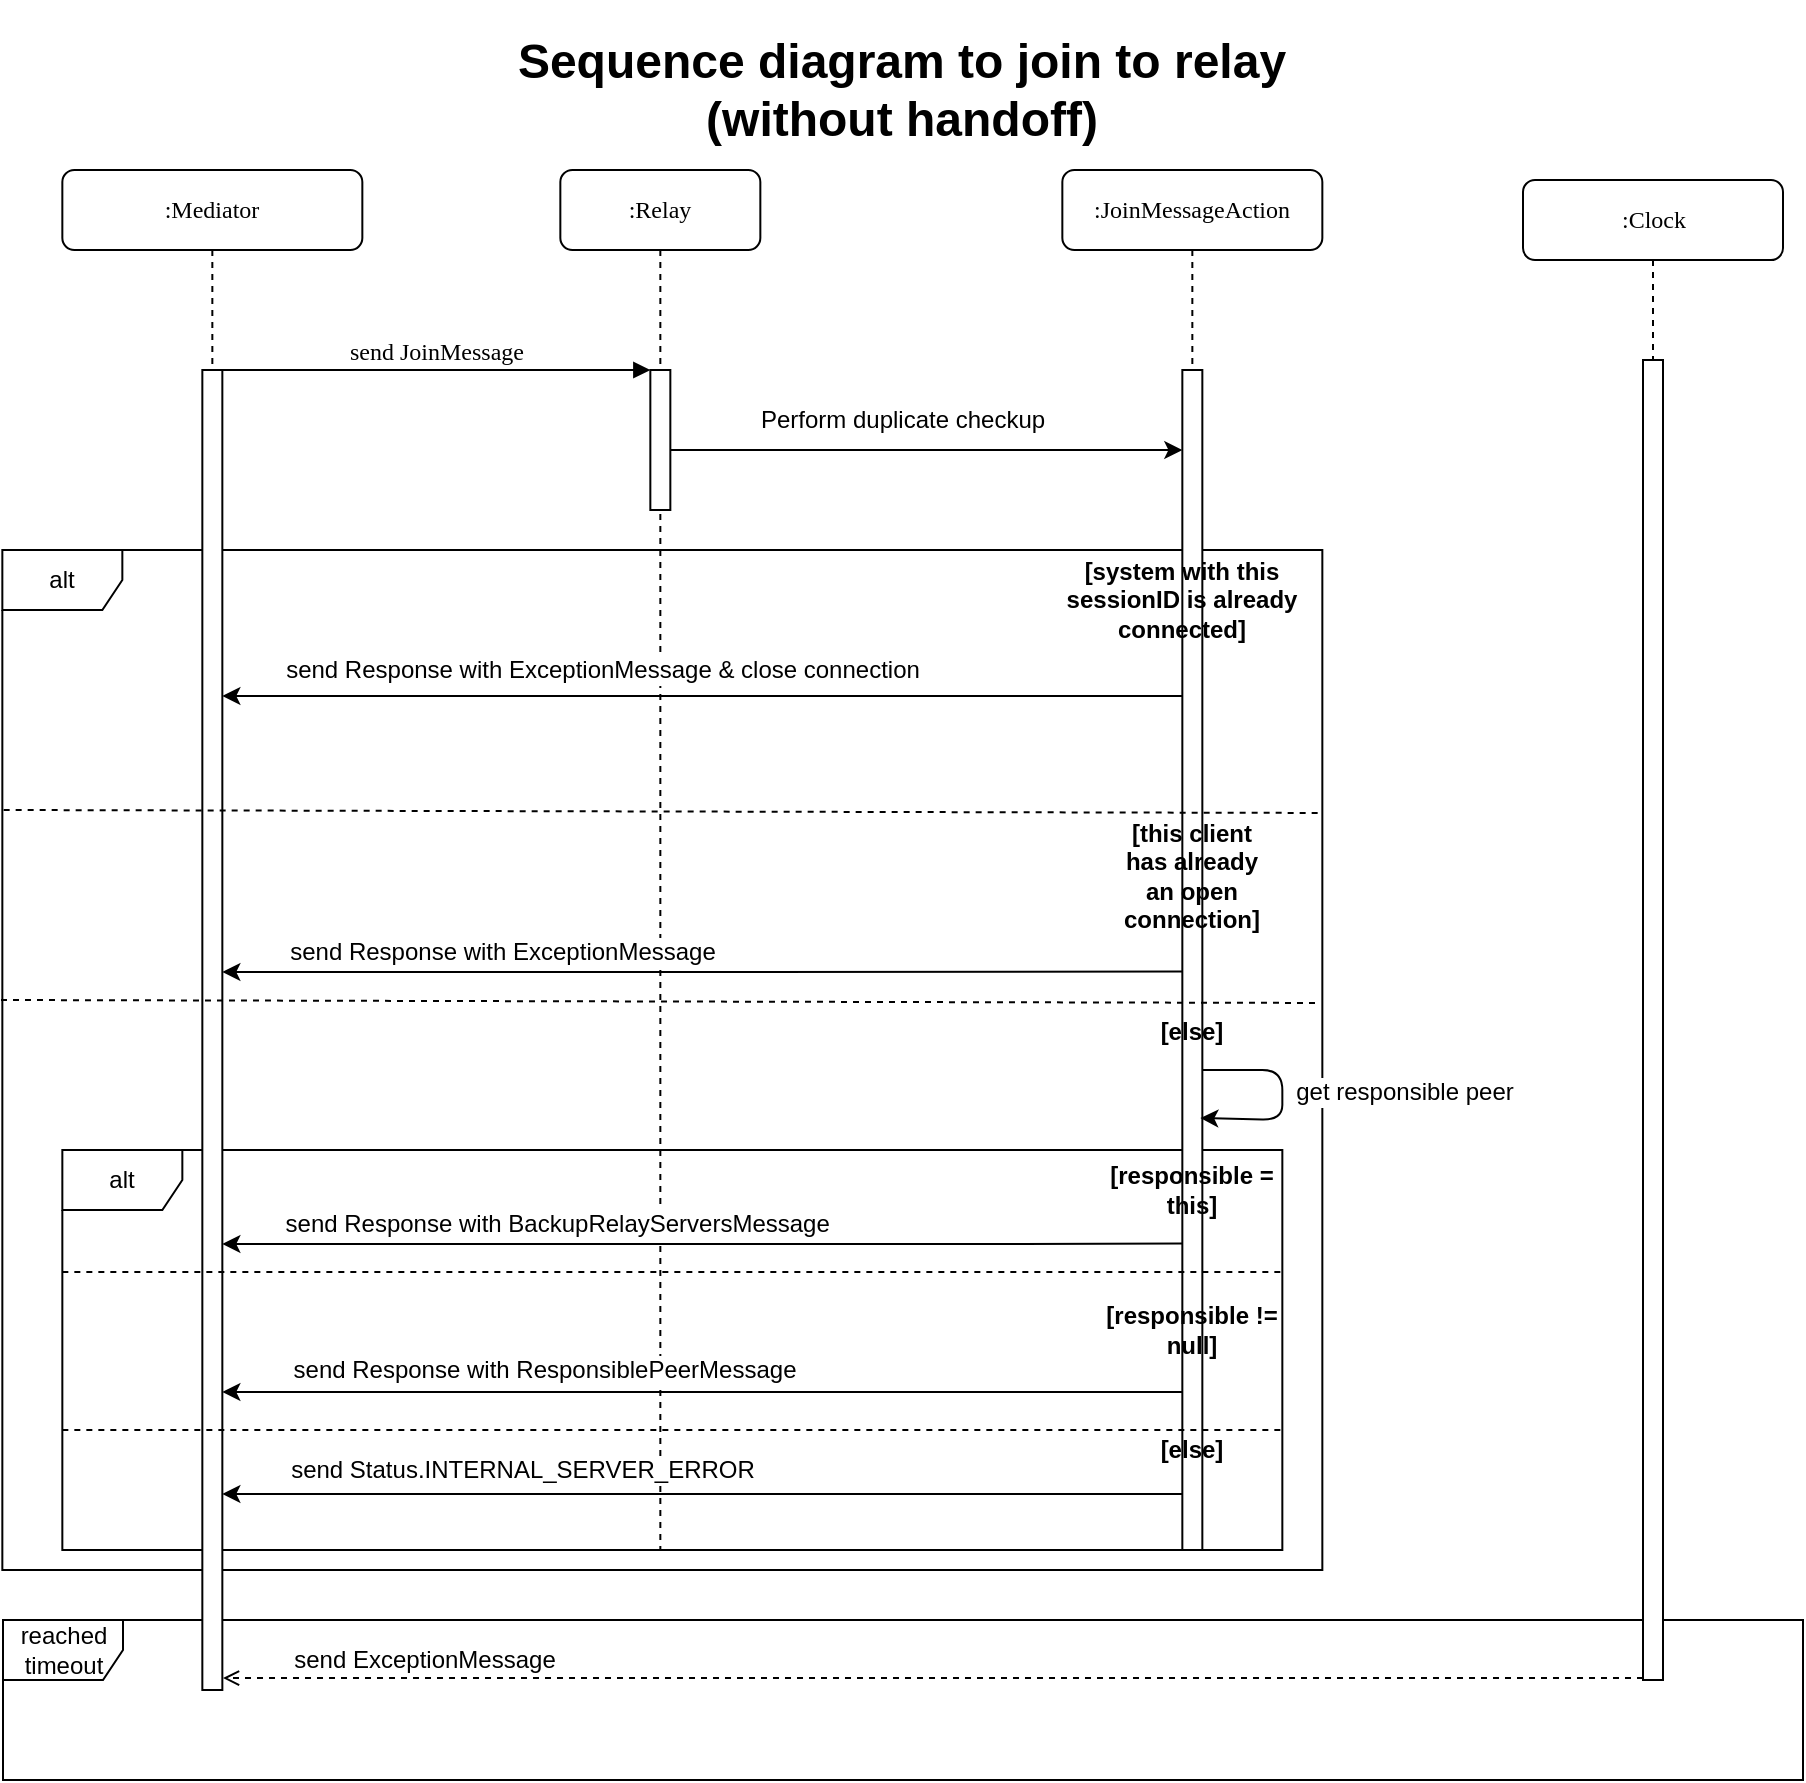 <mxfile version="12.4.2" type="device" pages="1"><diagram name="Page-1" id="13e1069c-82ec-6db2-03f1-153e76fe0fe0"><mxGraphModel dx="1422" dy="1672" grid="1" gridSize="10" guides="1" tooltips="1" connect="1" arrows="1" fold="1" page="1" pageScale="1" pageWidth="1100" pageHeight="850" background="#ffffff" math="0" shadow="0"><root><mxCell id="0"/><mxCell id="1" parent="0"/><mxCell id="vZoe6MJ_J5IXeUb3dG8q-48" value="reached timeout" style="shape=umlFrame;whiteSpace=wrap;html=1;" parent="1" vertex="1"><mxGeometry x="100.5" y="785" width="900" height="80" as="geometry"/></mxCell><mxCell id="vZoe6MJ_J5IXeUb3dG8q-27" value="alt" style="shape=umlFrame;whiteSpace=wrap;html=1;" parent="1" vertex="1"><mxGeometry x="130.17" y="550" width="610" height="200" as="geometry"/></mxCell><mxCell id="vZoe6MJ_J5IXeUb3dG8q-7" value="alt" style="shape=umlFrame;whiteSpace=wrap;html=1;" parent="1" vertex="1"><mxGeometry x="100.17" y="250" width="660" height="510" as="geometry"/></mxCell><mxCell id="7baba1c4bc27f4b0-2" value=":Relay" style="shape=umlLifeline;perimeter=lifelinePerimeter;whiteSpace=wrap;html=1;container=1;collapsible=0;recursiveResize=0;outlineConnect=0;rounded=1;shadow=0;comic=0;labelBackgroundColor=none;strokeWidth=1;fontFamily=Verdana;fontSize=12;align=center;" parent="1" vertex="1"><mxGeometry x="379.17" y="60" width="100" height="690" as="geometry"/></mxCell><mxCell id="7baba1c4bc27f4b0-10" value="" style="html=1;points=[];perimeter=orthogonalPerimeter;rounded=0;shadow=0;comic=0;labelBackgroundColor=none;strokeWidth=1;fontFamily=Verdana;fontSize=12;align=center;" parent="7baba1c4bc27f4b0-2" vertex="1"><mxGeometry x="45" y="100" width="10" height="70" as="geometry"/></mxCell><mxCell id="7baba1c4bc27f4b0-8" value=":Mediator" style="shape=umlLifeline;perimeter=lifelinePerimeter;whiteSpace=wrap;html=1;container=1;collapsible=0;recursiveResize=0;outlineConnect=0;rounded=1;shadow=0;comic=0;labelBackgroundColor=none;strokeWidth=1;fontFamily=Verdana;fontSize=12;align=center;" parent="1" vertex="1"><mxGeometry x="130.17" y="60" width="150" height="760" as="geometry"/></mxCell><mxCell id="7baba1c4bc27f4b0-9" value="" style="html=1;points=[];perimeter=orthogonalPerimeter;rounded=0;shadow=0;comic=0;labelBackgroundColor=none;strokeWidth=1;fontFamily=Verdana;fontSize=12;align=center;" parent="7baba1c4bc27f4b0-8" vertex="1"><mxGeometry x="70" y="100" width="10" height="660" as="geometry"/></mxCell><mxCell id="7baba1c4bc27f4b0-11" value="send JoinMessage" style="html=1;verticalAlign=bottom;endArrow=block;entryX=0;entryY=0;labelBackgroundColor=none;fontFamily=Verdana;fontSize=12;edgeStyle=elbowEdgeStyle;elbow=vertical;" parent="1" source="7baba1c4bc27f4b0-9" target="7baba1c4bc27f4b0-10" edge="1"><mxGeometry relative="1" as="geometry"><mxPoint x="250.17" y="170" as="sourcePoint"/></mxGeometry></mxCell><mxCell id="vZoe6MJ_J5IXeUb3dG8q-1" value="&lt;h1&gt;Sequence diagram to join to relay (without handoff)&lt;/h1&gt;" style="text;html=1;strokeColor=none;fillColor=none;align=center;verticalAlign=middle;whiteSpace=wrap;rounded=0;" parent="1" vertex="1"><mxGeometry x="350" y="10" width="400" height="20" as="geometry"/></mxCell><mxCell id="vZoe6MJ_J5IXeUb3dG8q-3" value=":JoinMessageAction" style="shape=umlLifeline;perimeter=lifelinePerimeter;whiteSpace=wrap;html=1;container=1;collapsible=0;recursiveResize=0;outlineConnect=0;rounded=1;shadow=0;comic=0;labelBackgroundColor=none;strokeWidth=1;fontFamily=Verdana;fontSize=12;align=center;" parent="1" vertex="1"><mxGeometry x="630.17" y="60" width="130" height="690" as="geometry"/></mxCell><mxCell id="vZoe6MJ_J5IXeUb3dG8q-4" value="" style="html=1;points=[];perimeter=orthogonalPerimeter;rounded=0;shadow=0;comic=0;labelBackgroundColor=none;strokeWidth=1;fontFamily=Verdana;fontSize=12;align=center;" parent="vZoe6MJ_J5IXeUb3dG8q-3" vertex="1"><mxGeometry x="60" y="100" width="10" height="590" as="geometry"/></mxCell><mxCell id="vZoe6MJ_J5IXeUb3dG8q-10" value="&lt;b&gt;[system with this sessionID is already connected]&lt;/b&gt;" style="text;html=1;strokeColor=none;fillColor=none;align=center;verticalAlign=middle;whiteSpace=wrap;rounded=0;" parent="vZoe6MJ_J5IXeUb3dG8q-3" vertex="1"><mxGeometry y="205" width="120" height="20" as="geometry"/></mxCell><mxCell id="vZoe6MJ_J5IXeUb3dG8q-14" value="&lt;b&gt;[this client has already an open connection]&lt;/b&gt;" style="text;html=1;strokeColor=none;fillColor=none;align=center;verticalAlign=middle;whiteSpace=wrap;rounded=0;" parent="vZoe6MJ_J5IXeUb3dG8q-3" vertex="1"><mxGeometry x="45" y="343" width="40" height="20" as="geometry"/></mxCell><mxCell id="vZoe6MJ_J5IXeUb3dG8q-18" value="&lt;b&gt;[else]&lt;/b&gt;" style="text;html=1;strokeColor=none;fillColor=none;align=center;verticalAlign=middle;whiteSpace=wrap;rounded=0;" parent="vZoe6MJ_J5IXeUb3dG8q-3" vertex="1"><mxGeometry x="45" y="421" width="40" height="20" as="geometry"/></mxCell><mxCell id="vZoe6MJ_J5IXeUb3dG8q-26" value="&lt;b&gt;[responsible = this]&lt;/b&gt;" style="text;html=1;strokeColor=none;fillColor=none;align=center;verticalAlign=middle;whiteSpace=wrap;rounded=0;" parent="vZoe6MJ_J5IXeUb3dG8q-3" vertex="1"><mxGeometry x="10" y="500" width="110" height="20" as="geometry"/></mxCell><mxCell id="vZoe6MJ_J5IXeUb3dG8q-5" value="" style="endArrow=classic;html=1;" parent="1" source="7baba1c4bc27f4b0-10" edge="1"><mxGeometry width="50" height="50" relative="1" as="geometry"><mxPoint x="130.17" y="710" as="sourcePoint"/><mxPoint x="690.17" y="200" as="targetPoint"/></mxGeometry></mxCell><mxCell id="vZoe6MJ_J5IXeUb3dG8q-6" value="Perform duplicate checkup" style="text;html=1;align=center;verticalAlign=middle;resizable=0;points=[];;labelBackgroundColor=#ffffff;" parent="vZoe6MJ_J5IXeUb3dG8q-5" vertex="1" connectable="0"><mxGeometry x="-0.25" y="-1" relative="1" as="geometry"><mxPoint x="20" y="-16" as="offset"/></mxGeometry></mxCell><mxCell id="vZoe6MJ_J5IXeUb3dG8q-8" value="" style="endArrow=classic;html=1;" parent="1" edge="1"><mxGeometry width="50" height="50" relative="1" as="geometry"><mxPoint x="690.17" y="323" as="sourcePoint"/><mxPoint x="210.17" y="323" as="targetPoint"/><Array as="points"><mxPoint x="590.17" y="323"/></Array></mxGeometry></mxCell><mxCell id="vZoe6MJ_J5IXeUb3dG8q-9" value="send Response with ExceptionMessage &amp;amp; close connection" style="text;html=1;align=center;verticalAlign=middle;resizable=0;points=[];;labelBackgroundColor=#ffffff;" parent="vZoe6MJ_J5IXeUb3dG8q-8" vertex="1" connectable="0"><mxGeometry x="0.227" y="-1" relative="1" as="geometry"><mxPoint x="3.83" y="-12" as="offset"/></mxGeometry></mxCell><mxCell id="vZoe6MJ_J5IXeUb3dG8q-13" value="" style="endArrow=none;dashed=1;html=1;entryX=1.002;entryY=0.7;entryDx=0;entryDy=0;entryPerimeter=0;exitX=0.003;exitY=0.696;exitDx=0;exitDy=0;exitPerimeter=0;" parent="1" edge="1"><mxGeometry width="50" height="50" relative="1" as="geometry"><mxPoint x="100.83" y="380" as="sourcePoint"/><mxPoint x="760.17" y="381.48" as="targetPoint"/></mxGeometry></mxCell><mxCell id="vZoe6MJ_J5IXeUb3dG8q-15" value="" style="endArrow=classic;html=1;exitX=0;exitY=0.925;exitDx=0;exitDy=0;exitPerimeter=0;" parent="1" edge="1"><mxGeometry width="50" height="50" relative="1" as="geometry"><mxPoint x="690.17" y="460.75" as="sourcePoint"/><mxPoint x="210.17" y="461" as="targetPoint"/><Array as="points"><mxPoint x="460.17" y="461"/></Array></mxGeometry></mxCell><mxCell id="vZoe6MJ_J5IXeUb3dG8q-16" value="send Response with ExceptionMessage" style="text;html=1;align=center;verticalAlign=middle;resizable=0;points=[];;labelBackgroundColor=#ffffff;" parent="vZoe6MJ_J5IXeUb3dG8q-15" vertex="1" connectable="0"><mxGeometry x="-0.196" y="-1" relative="1" as="geometry"><mxPoint x="-147.17" y="-9" as="offset"/></mxGeometry></mxCell><mxCell id="vZoe6MJ_J5IXeUb3dG8q-17" value="" style="endArrow=none;dashed=1;html=1;entryX=1.002;entryY=0.7;entryDx=0;entryDy=0;entryPerimeter=0;exitX=0.003;exitY=0.696;exitDx=0;exitDy=0;exitPerimeter=0;" parent="1" edge="1"><mxGeometry width="50" height="50" relative="1" as="geometry"><mxPoint x="99.5" y="475" as="sourcePoint"/><mxPoint x="758.84" y="476.48" as="targetPoint"/></mxGeometry></mxCell><mxCell id="vZoe6MJ_J5IXeUb3dG8q-24" value="" style="endArrow=classic;html=1;exitX=1;exitY=0.868;exitDx=0;exitDy=0;exitPerimeter=0;" parent="1" target="vZoe6MJ_J5IXeUb3dG8q-4" edge="1"><mxGeometry width="50" height="50" relative="1" as="geometry"><mxPoint x="700.17" y="561.96" as="sourcePoint"/><mxPoint x="970.17" y="562" as="targetPoint"/></mxGeometry></mxCell><mxCell id="vZoe6MJ_J5IXeUb3dG8q-25" value="get responsible peer" style="text;html=1;align=center;verticalAlign=middle;resizable=0;points=[];;labelBackgroundColor=#ffffff;" parent="vZoe6MJ_J5IXeUb3dG8q-24" vertex="1" connectable="0"><mxGeometry x="-0.141" relative="1" as="geometry"><mxPoint x="100.33" y="-40.96" as="offset"/></mxGeometry></mxCell><mxCell id="vZoe6MJ_J5IXeUb3dG8q-29" value="" style="endArrow=classic;html=1;" parent="1" edge="1"><mxGeometry width="50" height="50" relative="1" as="geometry"><mxPoint x="700.17" y="510" as="sourcePoint"/><mxPoint x="699.17" y="534" as="targetPoint"/><Array as="points"><mxPoint x="740.17" y="510"/><mxPoint x="740.17" y="535"/></Array></mxGeometry></mxCell><mxCell id="vZoe6MJ_J5IXeUb3dG8q-30" value="" style="endArrow=classic;html=1;exitX=0;exitY=0.846;exitDx=0;exitDy=0;exitPerimeter=0;" parent="1" edge="1"><mxGeometry width="50" height="50" relative="1" as="geometry"><mxPoint x="690.17" y="596.76" as="sourcePoint"/><mxPoint x="210.17" y="597" as="targetPoint"/><Array as="points"><mxPoint x="600.17" y="597"/></Array></mxGeometry></mxCell><mxCell id="vZoe6MJ_J5IXeUb3dG8q-31" value="send&amp;nbsp;Response with&amp;nbsp;BackupRelayServersMessage&amp;nbsp;" style="text;html=1;align=center;verticalAlign=middle;resizable=0;points=[];;labelBackgroundColor=#ffffff;" parent="vZoe6MJ_J5IXeUb3dG8q-30" vertex="1" connectable="0"><mxGeometry x="-0.092" relative="1" as="geometry"><mxPoint x="-93" y="-9.92" as="offset"/></mxGeometry></mxCell><mxCell id="vZoe6MJ_J5IXeUb3dG8q-32" value="&lt;b&gt;[responsible != null]&lt;/b&gt;" style="text;html=1;strokeColor=none;fillColor=none;align=center;verticalAlign=middle;whiteSpace=wrap;rounded=0;" parent="1" vertex="1"><mxGeometry x="640.17" y="630" width="110" height="20" as="geometry"/></mxCell><mxCell id="vZoe6MJ_J5IXeUb3dG8q-33" value="" style="endArrow=none;dashed=1;html=1;" parent="1" edge="1"><mxGeometry width="50" height="50" relative="1" as="geometry"><mxPoint x="130.17" y="611" as="sourcePoint"/><mxPoint x="740.17" y="611" as="targetPoint"/></mxGeometry></mxCell><mxCell id="vZoe6MJ_J5IXeUb3dG8q-34" value="" style="endArrow=classic;html=1;" parent="1" source="vZoe6MJ_J5IXeUb3dG8q-4" edge="1"><mxGeometry width="50" height="50" relative="1" as="geometry"><mxPoint x="100.17" y="830" as="sourcePoint"/><mxPoint x="210.17" y="671" as="targetPoint"/></mxGeometry></mxCell><mxCell id="vZoe6MJ_J5IXeUb3dG8q-35" value="send Response with ResponsiblePeerMessage" style="text;html=1;align=center;verticalAlign=middle;resizable=0;points=[];;labelBackgroundColor=#ffffff;" parent="vZoe6MJ_J5IXeUb3dG8q-34" vertex="1" connectable="0"><mxGeometry x="0.486" relative="1" as="geometry"><mxPoint x="36.83" y="-11.01" as="offset"/></mxGeometry></mxCell><mxCell id="vZoe6MJ_J5IXeUb3dG8q-36" value="&lt;b&gt;[else]&lt;/b&gt;" style="text;html=1;strokeColor=none;fillColor=none;align=center;verticalAlign=middle;whiteSpace=wrap;rounded=0;" parent="1" vertex="1"><mxGeometry x="640.17" y="690" width="110" height="20" as="geometry"/></mxCell><mxCell id="vZoe6MJ_J5IXeUb3dG8q-37" value="" style="endArrow=none;dashed=1;html=1;" parent="1" edge="1"><mxGeometry width="50" height="50" relative="1" as="geometry"><mxPoint x="130.17" y="690" as="sourcePoint"/><mxPoint x="740.17" y="690" as="targetPoint"/></mxGeometry></mxCell><mxCell id="vZoe6MJ_J5IXeUb3dG8q-40" value="" style="endArrow=classic;html=1;" parent="1" target="7baba1c4bc27f4b0-9" edge="1"><mxGeometry width="50" height="50" relative="1" as="geometry"><mxPoint x="690.17" y="722" as="sourcePoint"/><mxPoint x="150.17" y="780" as="targetPoint"/></mxGeometry></mxCell><mxCell id="vZoe6MJ_J5IXeUb3dG8q-41" value="send&amp;nbsp;Status.INTERNAL_SERVER_ERROR" style="text;html=1;align=center;verticalAlign=middle;resizable=0;points=[];;labelBackgroundColor=#ffffff;" parent="vZoe6MJ_J5IXeUb3dG8q-40" vertex="1" connectable="0"><mxGeometry x="-0.217" y="-2" relative="1" as="geometry"><mxPoint x="-142.17" y="-10" as="offset"/></mxGeometry></mxCell><mxCell id="vZoe6MJ_J5IXeUb3dG8q-42" value=":Clock" style="shape=umlLifeline;perimeter=lifelinePerimeter;whiteSpace=wrap;html=1;container=1;collapsible=0;recursiveResize=0;outlineConnect=0;rounded=1;shadow=0;comic=0;labelBackgroundColor=none;strokeWidth=1;fontFamily=Verdana;fontSize=12;align=center;" parent="1" vertex="1"><mxGeometry x="860.5" y="65" width="130" height="750" as="geometry"/></mxCell><mxCell id="vZoe6MJ_J5IXeUb3dG8q-43" value="" style="html=1;points=[];perimeter=orthogonalPerimeter;rounded=0;shadow=0;comic=0;labelBackgroundColor=none;strokeWidth=1;fontFamily=Verdana;fontSize=12;align=center;" parent="vZoe6MJ_J5IXeUb3dG8q-42" vertex="1"><mxGeometry x="60" y="90" width="10" height="660" as="geometry"/></mxCell><mxCell id="vZoe6MJ_J5IXeUb3dG8q-52" value="" style="endArrow=open;html=1;endFill=0;dashed=1;entryX=1.033;entryY=0.991;entryDx=0;entryDy=0;entryPerimeter=0;" parent="1" source="vZoe6MJ_J5IXeUb3dG8q-43" target="7baba1c4bc27f4b0-9" edge="1"><mxGeometry width="50" height="50" relative="1" as="geometry"><mxPoint x="100.5" y="935" as="sourcePoint"/><mxPoint x="150.5" y="885" as="targetPoint"/></mxGeometry></mxCell><mxCell id="vZoe6MJ_J5IXeUb3dG8q-53" value="send&amp;nbsp;ExceptionMessage" style="text;html=1;align=center;verticalAlign=middle;resizable=0;points=[];;labelBackgroundColor=#ffffff;" parent="vZoe6MJ_J5IXeUb3dG8q-52" vertex="1" connectable="0"><mxGeometry x="-0.039" relative="1" as="geometry"><mxPoint x="-269" y="-9.06" as="offset"/></mxGeometry></mxCell></root></mxGraphModel></diagram></mxfile>